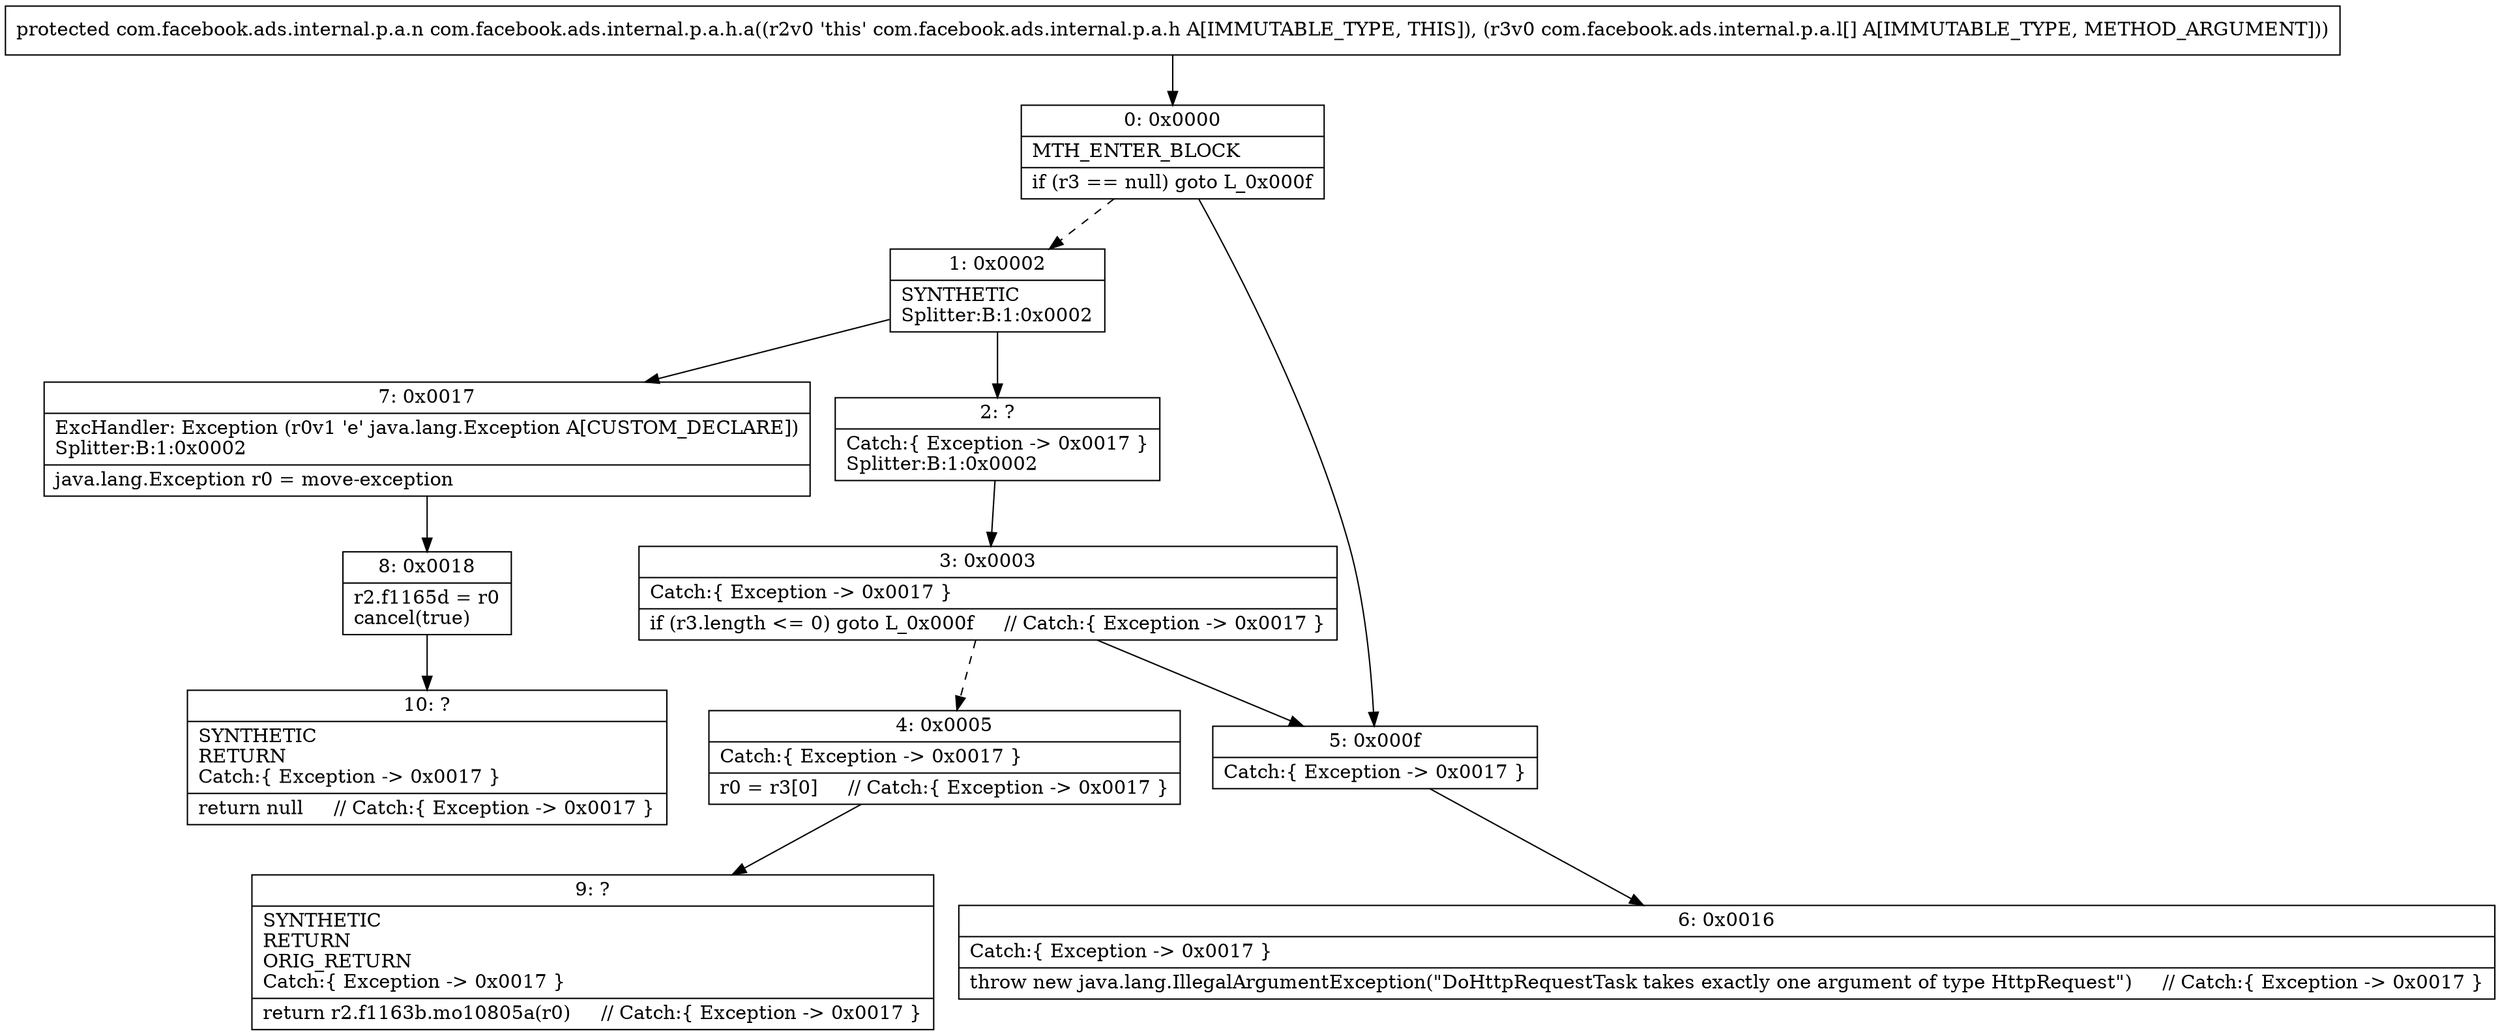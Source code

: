 digraph "CFG forcom.facebook.ads.internal.p.a.h.a([Lcom\/facebook\/ads\/internal\/p\/a\/l;)Lcom\/facebook\/ads\/internal\/p\/a\/n;" {
Node_0 [shape=record,label="{0\:\ 0x0000|MTH_ENTER_BLOCK\l|if (r3 == null) goto L_0x000f\l}"];
Node_1 [shape=record,label="{1\:\ 0x0002|SYNTHETIC\lSplitter:B:1:0x0002\l}"];
Node_2 [shape=record,label="{2\:\ ?|Catch:\{ Exception \-\> 0x0017 \}\lSplitter:B:1:0x0002\l}"];
Node_3 [shape=record,label="{3\:\ 0x0003|Catch:\{ Exception \-\> 0x0017 \}\l|if (r3.length \<= 0) goto L_0x000f     \/\/ Catch:\{ Exception \-\> 0x0017 \}\l}"];
Node_4 [shape=record,label="{4\:\ 0x0005|Catch:\{ Exception \-\> 0x0017 \}\l|r0 = r3[0]     \/\/ Catch:\{ Exception \-\> 0x0017 \}\l}"];
Node_5 [shape=record,label="{5\:\ 0x000f|Catch:\{ Exception \-\> 0x0017 \}\l}"];
Node_6 [shape=record,label="{6\:\ 0x0016|Catch:\{ Exception \-\> 0x0017 \}\l|throw new java.lang.IllegalArgumentException(\"DoHttpRequestTask takes exactly one argument of type HttpRequest\")     \/\/ Catch:\{ Exception \-\> 0x0017 \}\l}"];
Node_7 [shape=record,label="{7\:\ 0x0017|ExcHandler: Exception (r0v1 'e' java.lang.Exception A[CUSTOM_DECLARE])\lSplitter:B:1:0x0002\l|java.lang.Exception r0 = move\-exception\l}"];
Node_8 [shape=record,label="{8\:\ 0x0018|r2.f1165d = r0\lcancel(true)\l}"];
Node_9 [shape=record,label="{9\:\ ?|SYNTHETIC\lRETURN\lORIG_RETURN\lCatch:\{ Exception \-\> 0x0017 \}\l|return r2.f1163b.mo10805a(r0)     \/\/ Catch:\{ Exception \-\> 0x0017 \}\l}"];
Node_10 [shape=record,label="{10\:\ ?|SYNTHETIC\lRETURN\lCatch:\{ Exception \-\> 0x0017 \}\l|return null     \/\/ Catch:\{ Exception \-\> 0x0017 \}\l}"];
MethodNode[shape=record,label="{protected com.facebook.ads.internal.p.a.n com.facebook.ads.internal.p.a.h.a((r2v0 'this' com.facebook.ads.internal.p.a.h A[IMMUTABLE_TYPE, THIS]), (r3v0 com.facebook.ads.internal.p.a.l[] A[IMMUTABLE_TYPE, METHOD_ARGUMENT])) }"];
MethodNode -> Node_0;
Node_0 -> Node_1[style=dashed];
Node_0 -> Node_5;
Node_1 -> Node_2;
Node_1 -> Node_7;
Node_2 -> Node_3;
Node_3 -> Node_4[style=dashed];
Node_3 -> Node_5;
Node_4 -> Node_9;
Node_5 -> Node_6;
Node_7 -> Node_8;
Node_8 -> Node_10;
}

